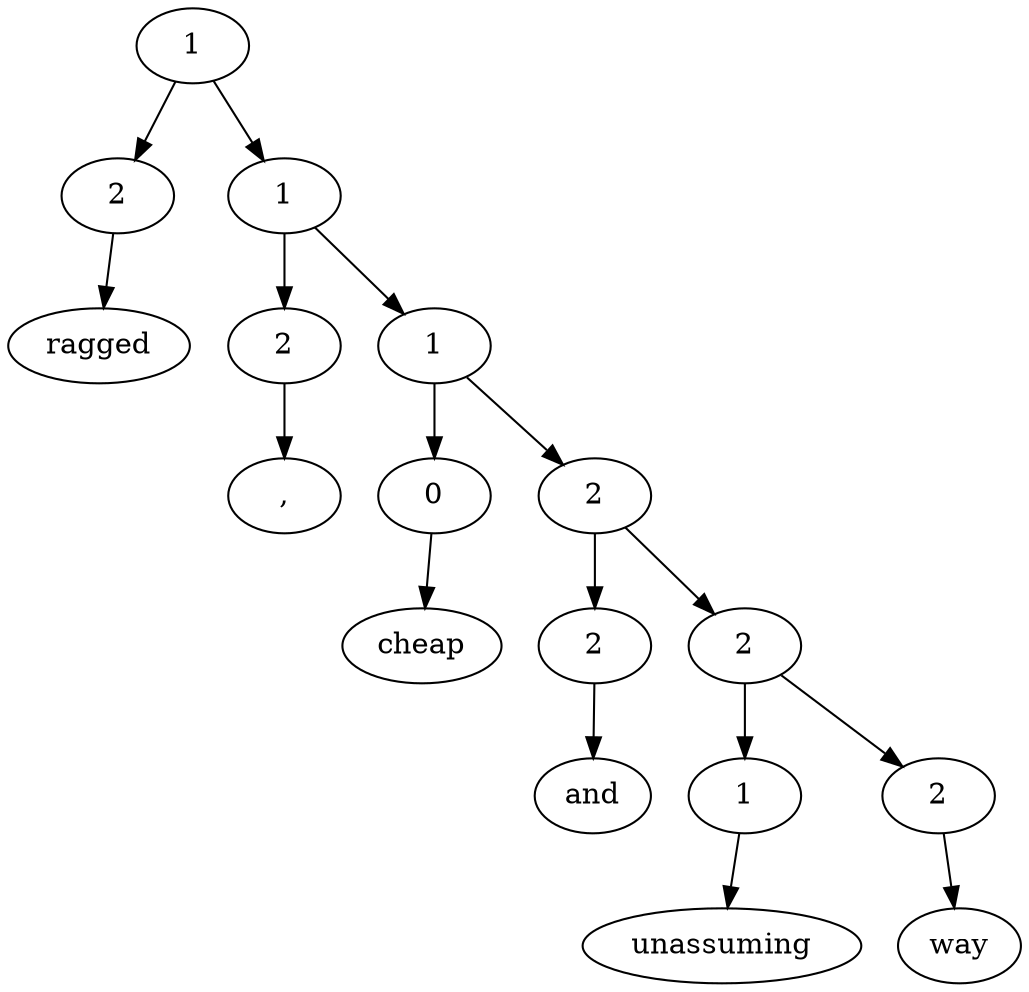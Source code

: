 digraph G{Node0 [label="1"]
Node0 -> Node1
Node0 -> Node3
Node1 [label="2"]
Node1 -> Node2
Node3 [label="1"]
Node3 -> Node4
Node3 -> Node6
Node2 [label="ragged"]
Node4 [label="2"]
Node4 -> Node5
Node6 [label="1"]
Node6 -> Node7
Node6 -> Node9
Node5 [label=","]
Node7 [label="0"]
Node7 -> Node8
Node9 [label="2"]
Node9 -> Node10
Node9 -> Node12
Node8 [label="cheap"]
Node10 [label="2"]
Node10 -> Node11
Node12 [label="2"]
Node12 -> Node13
Node12 -> Node15
Node11 [label="and"]
Node13 [label="1"]
Node13 -> Node14
Node15 [label="2"]
Node15 -> Node16
Node14 [label="unassuming"]
Node16 [label="way"]
}